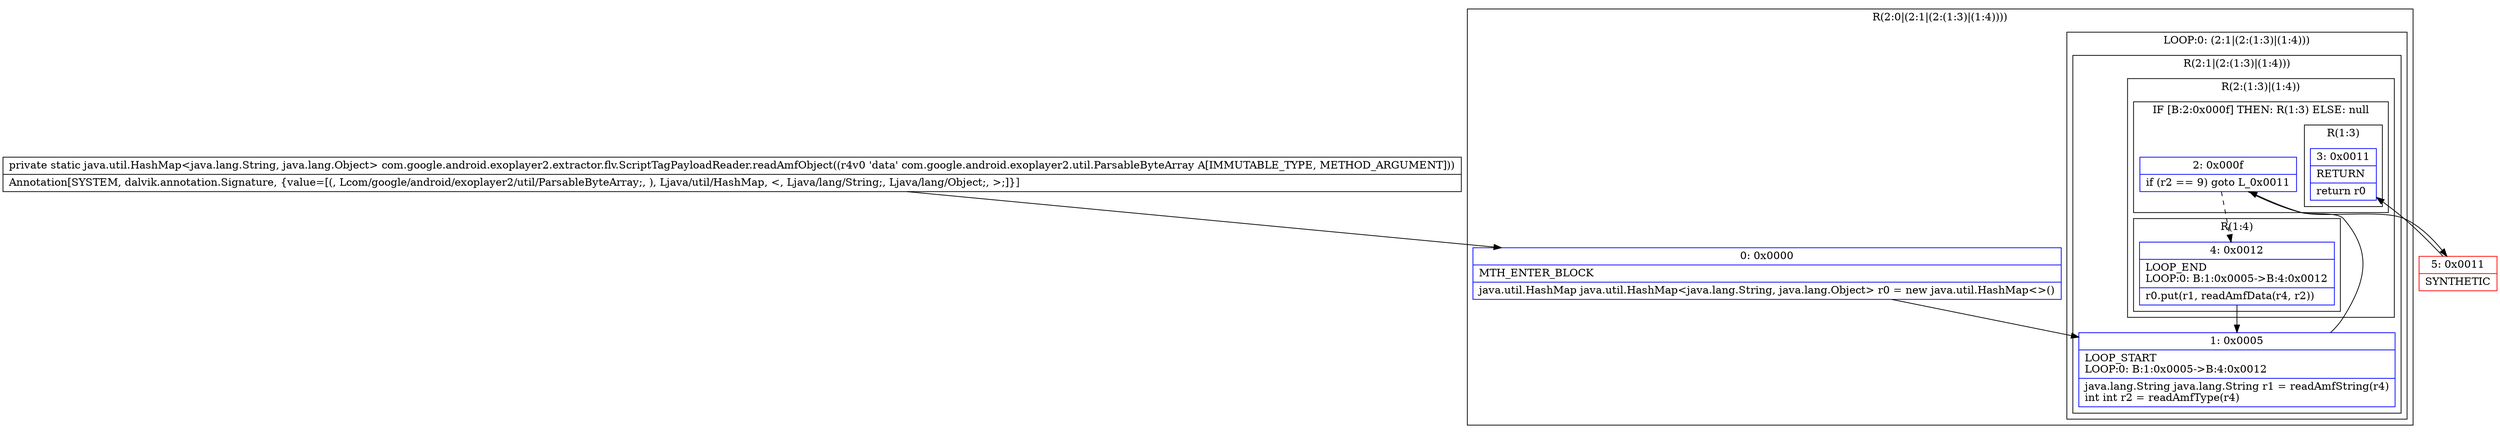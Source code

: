 digraph "CFG forcom.google.android.exoplayer2.extractor.flv.ScriptTagPayloadReader.readAmfObject(Lcom\/google\/android\/exoplayer2\/util\/ParsableByteArray;)Ljava\/util\/HashMap;" {
subgraph cluster_Region_1944761736 {
label = "R(2:0|(2:1|(2:(1:3)|(1:4))))";
node [shape=record,color=blue];
Node_0 [shape=record,label="{0\:\ 0x0000|MTH_ENTER_BLOCK\l|java.util.HashMap java.util.HashMap\<java.lang.String, java.lang.Object\> r0 = new java.util.HashMap\<\>()\l}"];
subgraph cluster_LoopRegion_518949902 {
label = "LOOP:0: (2:1|(2:(1:3)|(1:4)))";
node [shape=record,color=blue];
subgraph cluster_Region_1078730038 {
label = "R(2:1|(2:(1:3)|(1:4)))";
node [shape=record,color=blue];
Node_1 [shape=record,label="{1\:\ 0x0005|LOOP_START\lLOOP:0: B:1:0x0005\-\>B:4:0x0012\l|java.lang.String java.lang.String r1 = readAmfString(r4)\lint int r2 = readAmfType(r4)\l}"];
subgraph cluster_Region_81692567 {
label = "R(2:(1:3)|(1:4))";
node [shape=record,color=blue];
subgraph cluster_IfRegion_1714206274 {
label = "IF [B:2:0x000f] THEN: R(1:3) ELSE: null";
node [shape=record,color=blue];
Node_2 [shape=record,label="{2\:\ 0x000f|if (r2 == 9) goto L_0x0011\l}"];
subgraph cluster_Region_1110857179 {
label = "R(1:3)";
node [shape=record,color=blue];
Node_3 [shape=record,label="{3\:\ 0x0011|RETURN\l|return r0\l}"];
}
}
subgraph cluster_Region_1508381335 {
label = "R(1:4)";
node [shape=record,color=blue];
Node_4 [shape=record,label="{4\:\ 0x0012|LOOP_END\lLOOP:0: B:1:0x0005\-\>B:4:0x0012\l|r0.put(r1, readAmfData(r4, r2))\l}"];
}
}
}
}
}
Node_5 [shape=record,color=red,label="{5\:\ 0x0011|SYNTHETIC\l}"];
MethodNode[shape=record,label="{private static java.util.HashMap\<java.lang.String, java.lang.Object\> com.google.android.exoplayer2.extractor.flv.ScriptTagPayloadReader.readAmfObject((r4v0 'data' com.google.android.exoplayer2.util.ParsableByteArray A[IMMUTABLE_TYPE, METHOD_ARGUMENT]))  | Annotation[SYSTEM, dalvik.annotation.Signature, \{value=[(, Lcom\/google\/android\/exoplayer2\/util\/ParsableByteArray;, ), Ljava\/util\/HashMap, \<, Ljava\/lang\/String;, Ljava\/lang\/Object;, \>;]\}]\l}"];
MethodNode -> Node_0;
Node_0 -> Node_1;
Node_1 -> Node_2;
Node_2 -> Node_4[style=dashed];
Node_2 -> Node_5;
Node_4 -> Node_1;
Node_5 -> Node_3;
}

